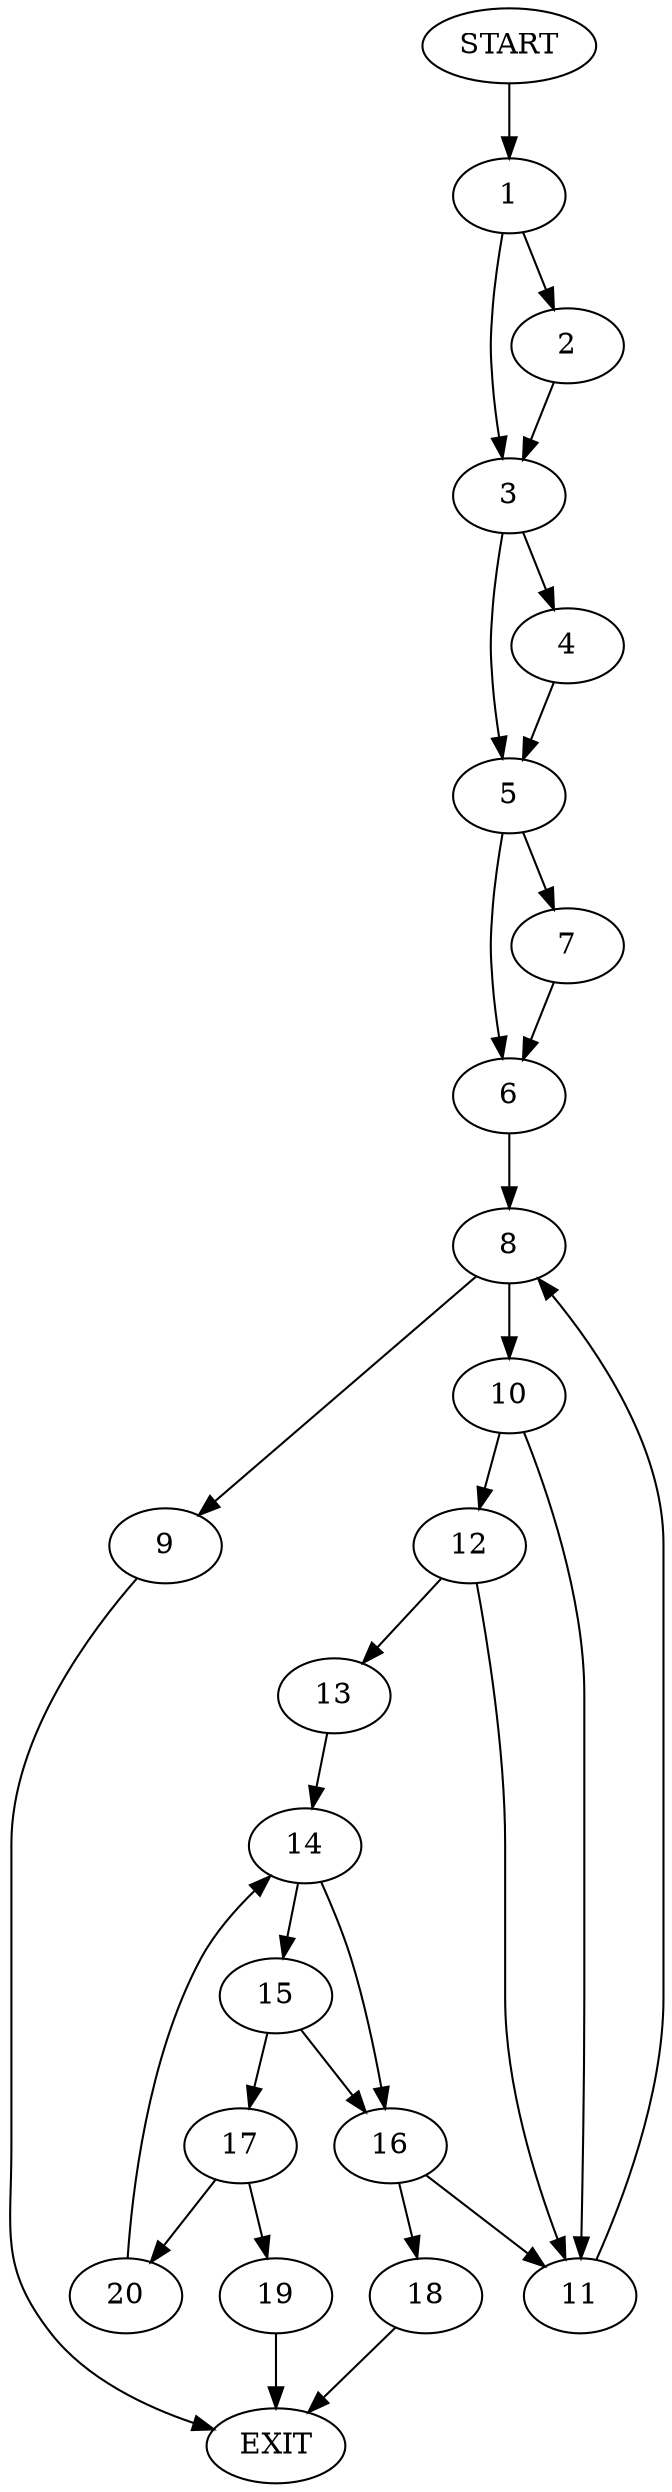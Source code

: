 digraph {
0 [label="START"]
21 [label="EXIT"]
0 -> 1
1 -> 2
1 -> 3
3 -> 4
3 -> 5
2 -> 3
4 -> 5
5 -> 6
5 -> 7
6 -> 8
7 -> 6
8 -> 9
8 -> 10
9 -> 21
10 -> 11
10 -> 12
12 -> 13
12 -> 11
11 -> 8
13 -> 14
14 -> 15
14 -> 16
15 -> 17
15 -> 16
16 -> 18
16 -> 11
17 -> 19
17 -> 20
20 -> 14
19 -> 21
18 -> 21
}
